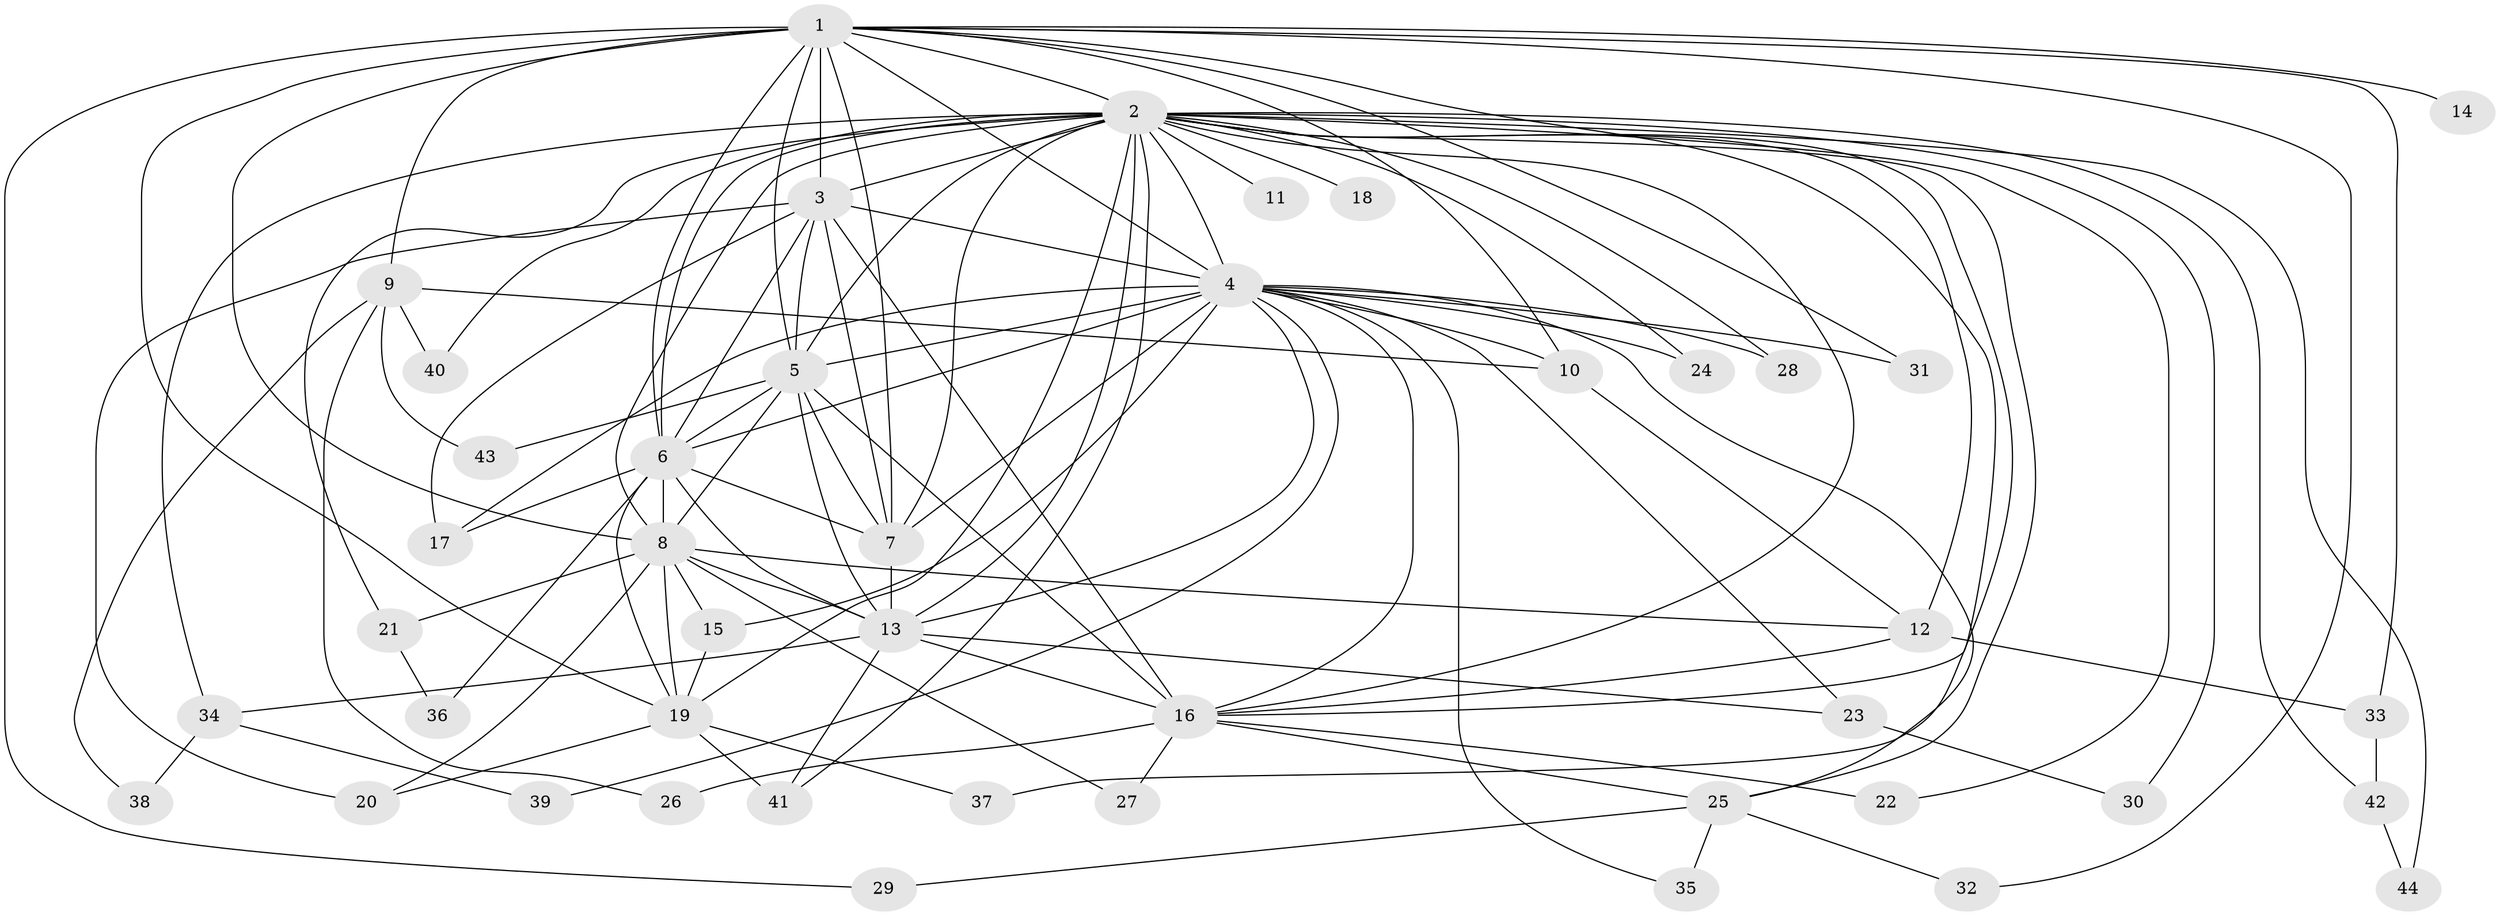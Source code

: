 // original degree distribution, {19: 0.011363636363636364, 38: 0.011363636363636364, 14: 0.011363636363636364, 16: 0.011363636363636364, 20: 0.011363636363636364, 24: 0.011363636363636364, 13: 0.011363636363636364, 15: 0.011363636363636364, 22: 0.011363636363636364, 17: 0.011363636363636364, 7: 0.03409090909090909, 3: 0.13636363636363635, 2: 0.6136363636363636, 4: 0.07954545454545454, 5: 0.011363636363636364, 6: 0.011363636363636364}
// Generated by graph-tools (version 1.1) at 2025/34/03/09/25 02:34:58]
// undirected, 44 vertices, 111 edges
graph export_dot {
graph [start="1"]
  node [color=gray90,style=filled];
  1;
  2;
  3;
  4;
  5;
  6;
  7;
  8;
  9;
  10;
  11;
  12;
  13;
  14;
  15;
  16;
  17;
  18;
  19;
  20;
  21;
  22;
  23;
  24;
  25;
  26;
  27;
  28;
  29;
  30;
  31;
  32;
  33;
  34;
  35;
  36;
  37;
  38;
  39;
  40;
  41;
  42;
  43;
  44;
  1 -- 2 [weight=2.0];
  1 -- 3 [weight=4.0];
  1 -- 4 [weight=2.0];
  1 -- 5 [weight=4.0];
  1 -- 6 [weight=2.0];
  1 -- 7 [weight=2.0];
  1 -- 8 [weight=2.0];
  1 -- 9 [weight=2.0];
  1 -- 10 [weight=2.0];
  1 -- 14 [weight=2.0];
  1 -- 16 [weight=2.0];
  1 -- 19 [weight=1.0];
  1 -- 29 [weight=1.0];
  1 -- 31 [weight=1.0];
  1 -- 32 [weight=1.0];
  1 -- 33 [weight=1.0];
  2 -- 3 [weight=3.0];
  2 -- 4 [weight=1.0];
  2 -- 5 [weight=2.0];
  2 -- 6 [weight=1.0];
  2 -- 7 [weight=1.0];
  2 -- 8 [weight=2.0];
  2 -- 11 [weight=1.0];
  2 -- 12 [weight=2.0];
  2 -- 13 [weight=4.0];
  2 -- 16 [weight=3.0];
  2 -- 18 [weight=1.0];
  2 -- 19 [weight=1.0];
  2 -- 21 [weight=1.0];
  2 -- 22 [weight=1.0];
  2 -- 24 [weight=1.0];
  2 -- 25 [weight=1.0];
  2 -- 28 [weight=1.0];
  2 -- 30 [weight=1.0];
  2 -- 34 [weight=1.0];
  2 -- 37 [weight=1.0];
  2 -- 40 [weight=1.0];
  2 -- 41 [weight=1.0];
  2 -- 42 [weight=1.0];
  2 -- 44 [weight=1.0];
  3 -- 4 [weight=3.0];
  3 -- 5 [weight=4.0];
  3 -- 6 [weight=2.0];
  3 -- 7 [weight=2.0];
  3 -- 16 [weight=9.0];
  3 -- 17 [weight=1.0];
  3 -- 20 [weight=2.0];
  4 -- 5 [weight=2.0];
  4 -- 6 [weight=2.0];
  4 -- 7 [weight=1.0];
  4 -- 10 [weight=1.0];
  4 -- 13 [weight=1.0];
  4 -- 15 [weight=1.0];
  4 -- 16 [weight=1.0];
  4 -- 17 [weight=1.0];
  4 -- 23 [weight=1.0];
  4 -- 24 [weight=1.0];
  4 -- 25 [weight=1.0];
  4 -- 28 [weight=1.0];
  4 -- 31 [weight=1.0];
  4 -- 35 [weight=1.0];
  4 -- 39 [weight=1.0];
  5 -- 6 [weight=2.0];
  5 -- 7 [weight=3.0];
  5 -- 8 [weight=5.0];
  5 -- 13 [weight=2.0];
  5 -- 16 [weight=1.0];
  5 -- 43 [weight=1.0];
  6 -- 7 [weight=1.0];
  6 -- 8 [weight=1.0];
  6 -- 13 [weight=1.0];
  6 -- 17 [weight=1.0];
  6 -- 19 [weight=1.0];
  6 -- 36 [weight=1.0];
  7 -- 13 [weight=12.0];
  8 -- 12 [weight=1.0];
  8 -- 13 [weight=2.0];
  8 -- 15 [weight=1.0];
  8 -- 19 [weight=1.0];
  8 -- 20 [weight=1.0];
  8 -- 21 [weight=1.0];
  8 -- 27 [weight=1.0];
  9 -- 10 [weight=1.0];
  9 -- 26 [weight=1.0];
  9 -- 38 [weight=1.0];
  9 -- 40 [weight=1.0];
  9 -- 43 [weight=1.0];
  10 -- 12 [weight=1.0];
  12 -- 16 [weight=1.0];
  12 -- 33 [weight=1.0];
  13 -- 16 [weight=2.0];
  13 -- 23 [weight=1.0];
  13 -- 34 [weight=1.0];
  13 -- 41 [weight=1.0];
  15 -- 19 [weight=1.0];
  16 -- 22 [weight=1.0];
  16 -- 25 [weight=1.0];
  16 -- 26 [weight=1.0];
  16 -- 27 [weight=1.0];
  19 -- 20 [weight=1.0];
  19 -- 37 [weight=1.0];
  19 -- 41 [weight=1.0];
  21 -- 36 [weight=1.0];
  23 -- 30 [weight=1.0];
  25 -- 29 [weight=1.0];
  25 -- 32 [weight=1.0];
  25 -- 35 [weight=1.0];
  33 -- 42 [weight=1.0];
  34 -- 38 [weight=1.0];
  34 -- 39 [weight=1.0];
  42 -- 44 [weight=1.0];
}
